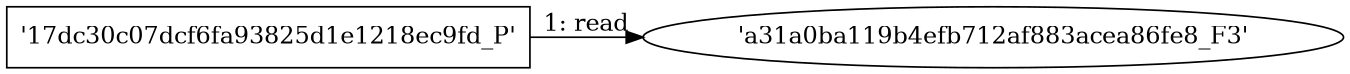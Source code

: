 digraph "D:\Learning\Paper\apt\基于CTI的攻击预警\Dataset\攻击图\ASGfromALLCTI\Threat Advisory NSA SVR Advisory Coverage.dot" {
rankdir="LR"
size="9"
fixedsize="false"
splines="true"
nodesep=0.3
ranksep=0
fontsize=10
overlap="scalexy"
engine= "neato"
	"'a31a0ba119b4efb712af883acea86fe8_F3'" [node_type=file shape=ellipse]
	"'17dc30c07dcf6fa93825d1e1218ec9fd_P'" [node_type=Process shape=box]
	"'17dc30c07dcf6fa93825d1e1218ec9fd_P'" -> "'a31a0ba119b4efb712af883acea86fe8_F3'" [label="1: read"]
}
